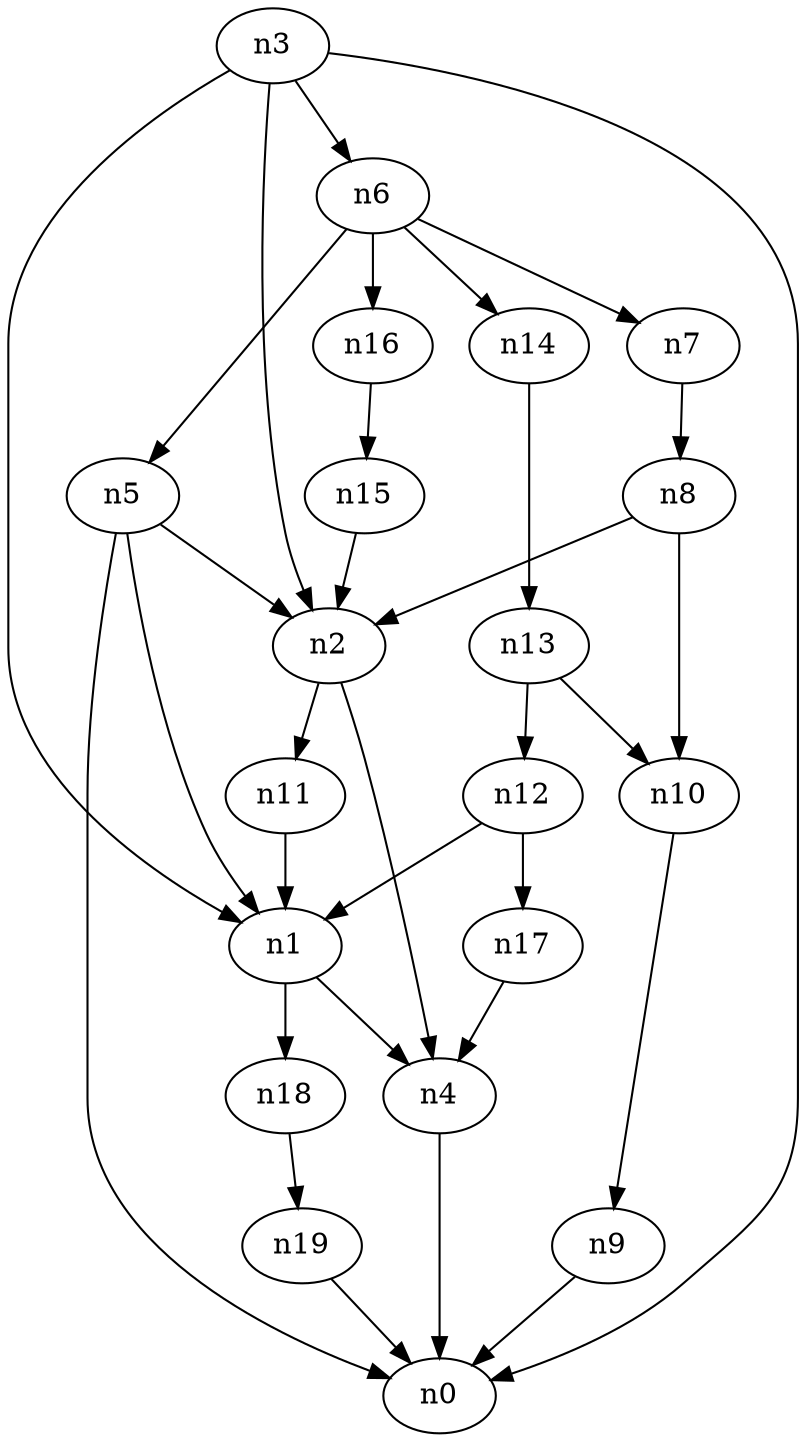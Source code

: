 digraph G {
	n1 -> n4	 [_graphml_id=e4];
	n1 -> n18	 [_graphml_id=e29];
	n2 -> n4	 [_graphml_id=e7];
	n2 -> n11	 [_graphml_id=e17];
	n3 -> n0	 [_graphml_id=e0];
	n3 -> n1	 [_graphml_id=e3];
	n3 -> n2	 [_graphml_id=e6];
	n3 -> n6	 [_graphml_id=e18];
	n4 -> n0	 [_graphml_id=e1];
	n5 -> n0	 [_graphml_id=e2];
	n5 -> n1	 [_graphml_id=e5];
	n5 -> n2	 [_graphml_id=e8];
	n6 -> n5	 [_graphml_id=e9];
	n6 -> n7	 [_graphml_id=e10];
	n6 -> n14	 [_graphml_id=e22];
	n6 -> n16	 [_graphml_id=e25];
	n7 -> n8	 [_graphml_id=e11];
	n8 -> n2	 [_graphml_id=e12];
	n8 -> n10	 [_graphml_id=e15];
	n9 -> n0	 [_graphml_id=e13];
	n10 -> n9	 [_graphml_id=e14];
	n11 -> n1	 [_graphml_id=e16];
	n12 -> n1	 [_graphml_id=e19];
	n12 -> n17	 [_graphml_id=e26];
	n13 -> n10	 [_graphml_id=e28];
	n13 -> n12	 [_graphml_id=e20];
	n14 -> n13	 [_graphml_id=e21];
	n15 -> n2	 [_graphml_id=e23];
	n16 -> n15	 [_graphml_id=e24];
	n17 -> n4	 [_graphml_id=e27];
	n18 -> n19	 [_graphml_id=e30];
	n19 -> n0	 [_graphml_id=e31];
}
